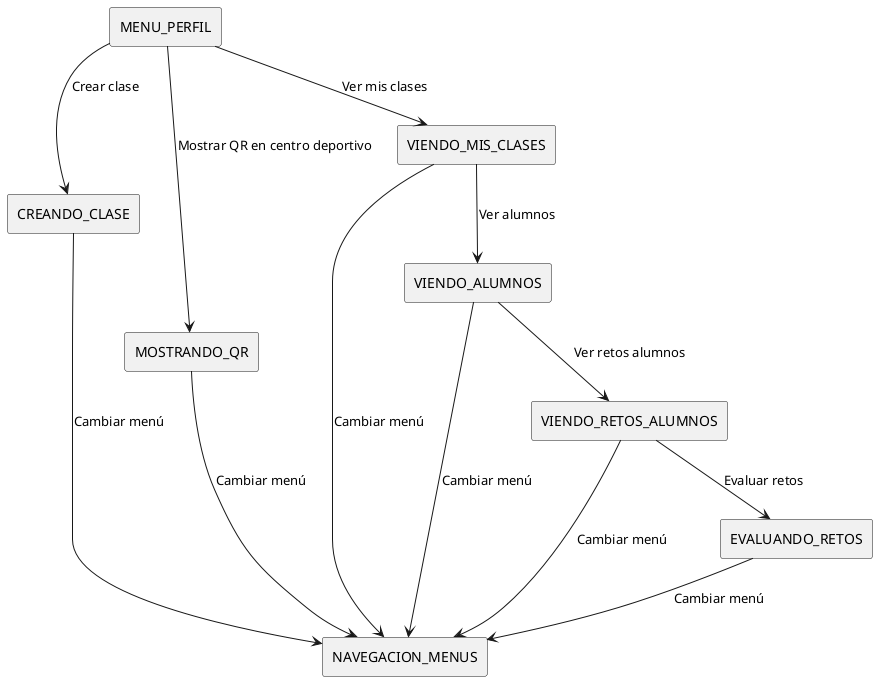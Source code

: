 @startuml 
!define RECTANGLE(x) rectangle x

RECTANGLE(NAVEGACION_MENUS)
RECTANGLE(MENU_PERFIL) 

' Submenús de "Perfil"
RECTANGLE(CREANDO_CLASE) 
RECTANGLE(MOSTRANDO_QR) 
RECTANGLE(VIENDO_MIS_CLASES) 
RECTANGLE(VIENDO_ALUMNOS) 
RECTANGLE(VIENDO_RETOS_ALUMNOS) 
RECTANGLE(EVALUANDO_RETOS) 

CREANDO_CLASE --> NAVEGACION_MENUS : Cambiar menú
MOSTRANDO_QR --> NAVEGACION_MENUS : Cambiar menú
VIENDO_MIS_CLASES --> NAVEGACION_MENUS : Cambiar menú
VIENDO_ALUMNOS --> NAVEGACION_MENUS : Cambiar menú
VIENDO_RETOS_ALUMNOS --> NAVEGACION_MENUS : Cambiar menú
EVALUANDO_RETOS --> NAVEGACION_MENUS : Cambiar menú

' Menú "Perfil"
MENU_PERFIL --> CREANDO_CLASE : Crear clase
MENU_PERFIL --> MOSTRANDO_QR : Mostrar QR en centro deportivo
MENU_PERFIL --> VIENDO_MIS_CLASES : Ver mis clases
VIENDO_MIS_CLASES --> VIENDO_ALUMNOS : Ver alumnos
VIENDO_ALUMNOS --> VIENDO_RETOS_ALUMNOS : Ver retos alumnos
VIENDO_RETOS_ALUMNOS --> EVALUANDO_RETOS : Evaluar retos

@enduml